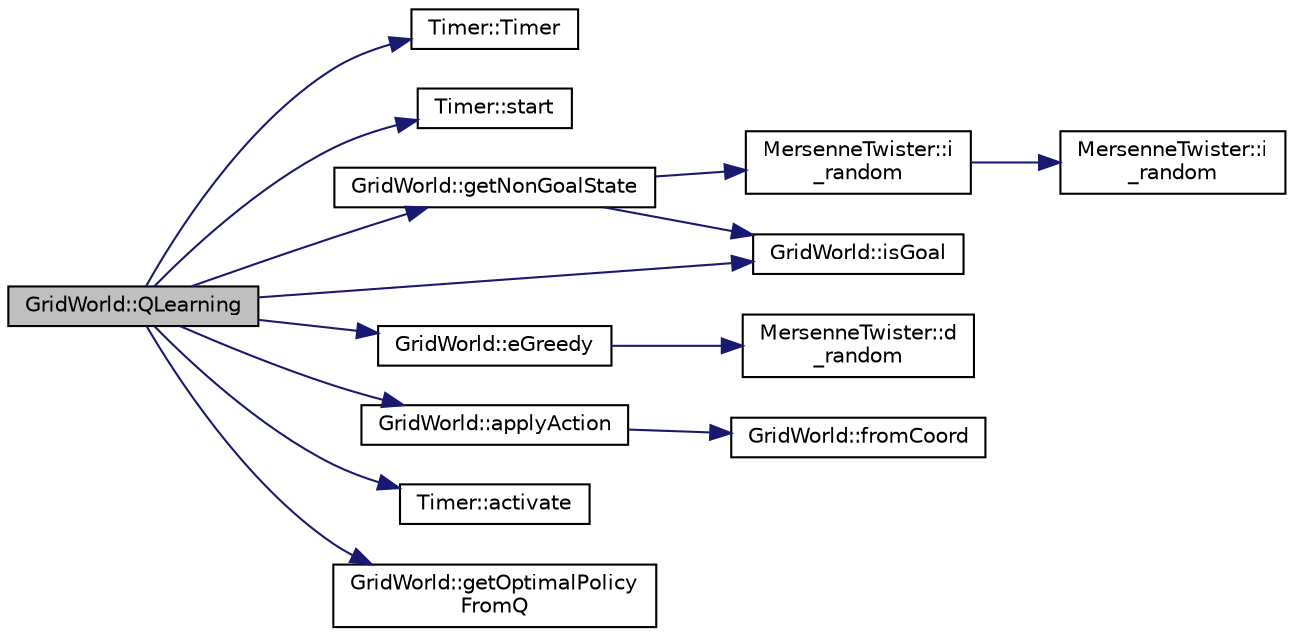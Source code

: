 digraph "GridWorld::QLearning"
{
  bgcolor="transparent";
  edge [fontname="Helvetica",fontsize="10",labelfontname="Helvetica",labelfontsize="10"];
  node [fontname="Helvetica",fontsize="10",shape=record];
  rankdir="LR";
  Node91 [label="GridWorld::QLearning",height=0.2,width=0.4,color="black", fillcolor="grey75", style="filled", fontcolor="black"];
  Node91 -> Node92 [color="midnightblue",fontsize="10",style="solid",fontname="Helvetica"];
  Node92 [label="Timer::Timer",height=0.2,width=0.4,color="black",URL="$classTimer.html#ad6961e6afa7a21a78e564d8f21d7387b",tooltip="Creates an instance of a timer object. "];
  Node91 -> Node93 [color="midnightblue",fontsize="10",style="solid",fontname="Helvetica"];
  Node93 [label="Timer::start",height=0.2,width=0.4,color="black",URL="$classTimer.html#a3a8b5272198d029779dc9302a54305a8",tooltip="Start the timer. "];
  Node91 -> Node94 [color="midnightblue",fontsize="10",style="solid",fontname="Helvetica"];
  Node94 [label="GridWorld::getNonGoalState",height=0.2,width=0.4,color="black",URL="$classGridWorld.html#a32bc48e56c9a7163d2fbf917df9d35c0",tooltip="Selects a random non-goal state. "];
  Node94 -> Node95 [color="midnightblue",fontsize="10",style="solid",fontname="Helvetica"];
  Node95 [label="MersenneTwister::i\l_random",height=0.2,width=0.4,color="black",URL="$classMersenneTwister.html#a063d531b0832d9ffa50c4c0340e7e510",tooltip="Pseudo-random number generator using the Mersenne Twister method. "];
  Node95 -> Node96 [color="midnightblue",fontsize="10",style="solid",fontname="Helvetica"];
  Node96 [label="MersenneTwister::i\l_random",height=0.2,width=0.4,color="black",URL="$classMersenneTwister.html#aa9ac0f554639124111e344e9889334e8",tooltip="Pseudo-random number generator using the Mersenne Twister method. "];
  Node94 -> Node97 [color="midnightblue",fontsize="10",style="solid",fontname="Helvetica"];
  Node97 [label="GridWorld::isGoal",height=0.2,width=0.4,color="black",URL="$classGridWorld.html#a202b7bda8938f3c641c2812dcc9b5ac1",tooltip="Informs whether a state is a goal state in the grid world. "];
  Node91 -> Node97 [color="midnightblue",fontsize="10",style="solid",fontname="Helvetica"];
  Node91 -> Node98 [color="midnightblue",fontsize="10",style="solid",fontname="Helvetica"];
  Node98 [label="GridWorld::eGreedy",height=0.2,width=0.4,color="black",URL="$classGridWorld.html#a87fc3feb5c480cfce865c7005d1eaf50",tooltip="Selects an action for a state s following an e-greedy policy. "];
  Node98 -> Node99 [color="midnightblue",fontsize="10",style="solid",fontname="Helvetica"];
  Node99 [label="MersenneTwister::d\l_random",height=0.2,width=0.4,color="black",URL="$classMersenneTwister.html#af59f92dbbe0898c25a985cc03854495d",tooltip="Pseudo-random number generator using the Mersenne Twister method. "];
  Node91 -> Node100 [color="midnightblue",fontsize="10",style="solid",fontname="Helvetica"];
  Node100 [label="GridWorld::applyAction",height=0.2,width=0.4,color="black",URL="$classGridWorld.html#aee5066a1ae4ad067c4ac846c6ed15dea",tooltip="Returns the next state that results from applying an action to a state. "];
  Node100 -> Node101 [color="midnightblue",fontsize="10",style="solid",fontname="Helvetica"];
  Node101 [label="GridWorld::fromCoord",height=0.2,width=0.4,color="black",URL="$classGridWorld.html#a5241a21b520fc8c9d4c0110de285aec1",tooltip="Transforms row x column coordinates from the grid world into a raster representation. "];
  Node91 -> Node102 [color="midnightblue",fontsize="10",style="solid",fontname="Helvetica"];
  Node102 [label="Timer::activate",height=0.2,width=0.4,color="black",URL="$classTimer.html#a39c1c8047b50133aea46341f898da32f",tooltip="Checks if the time interval passed in the constructor has passed. "];
  Node91 -> Node103 [color="midnightblue",fontsize="10",style="solid",fontname="Helvetica"];
  Node103 [label="GridWorld::getOptimalPolicy\lFromQ",height=0.2,width=0.4,color="black",URL="$classGridWorld.html#a89f0fda3df37f368bd118ab41c4098d8",tooltip="Updates the policy matrix according to the action values from the Q matrix. "];
}
